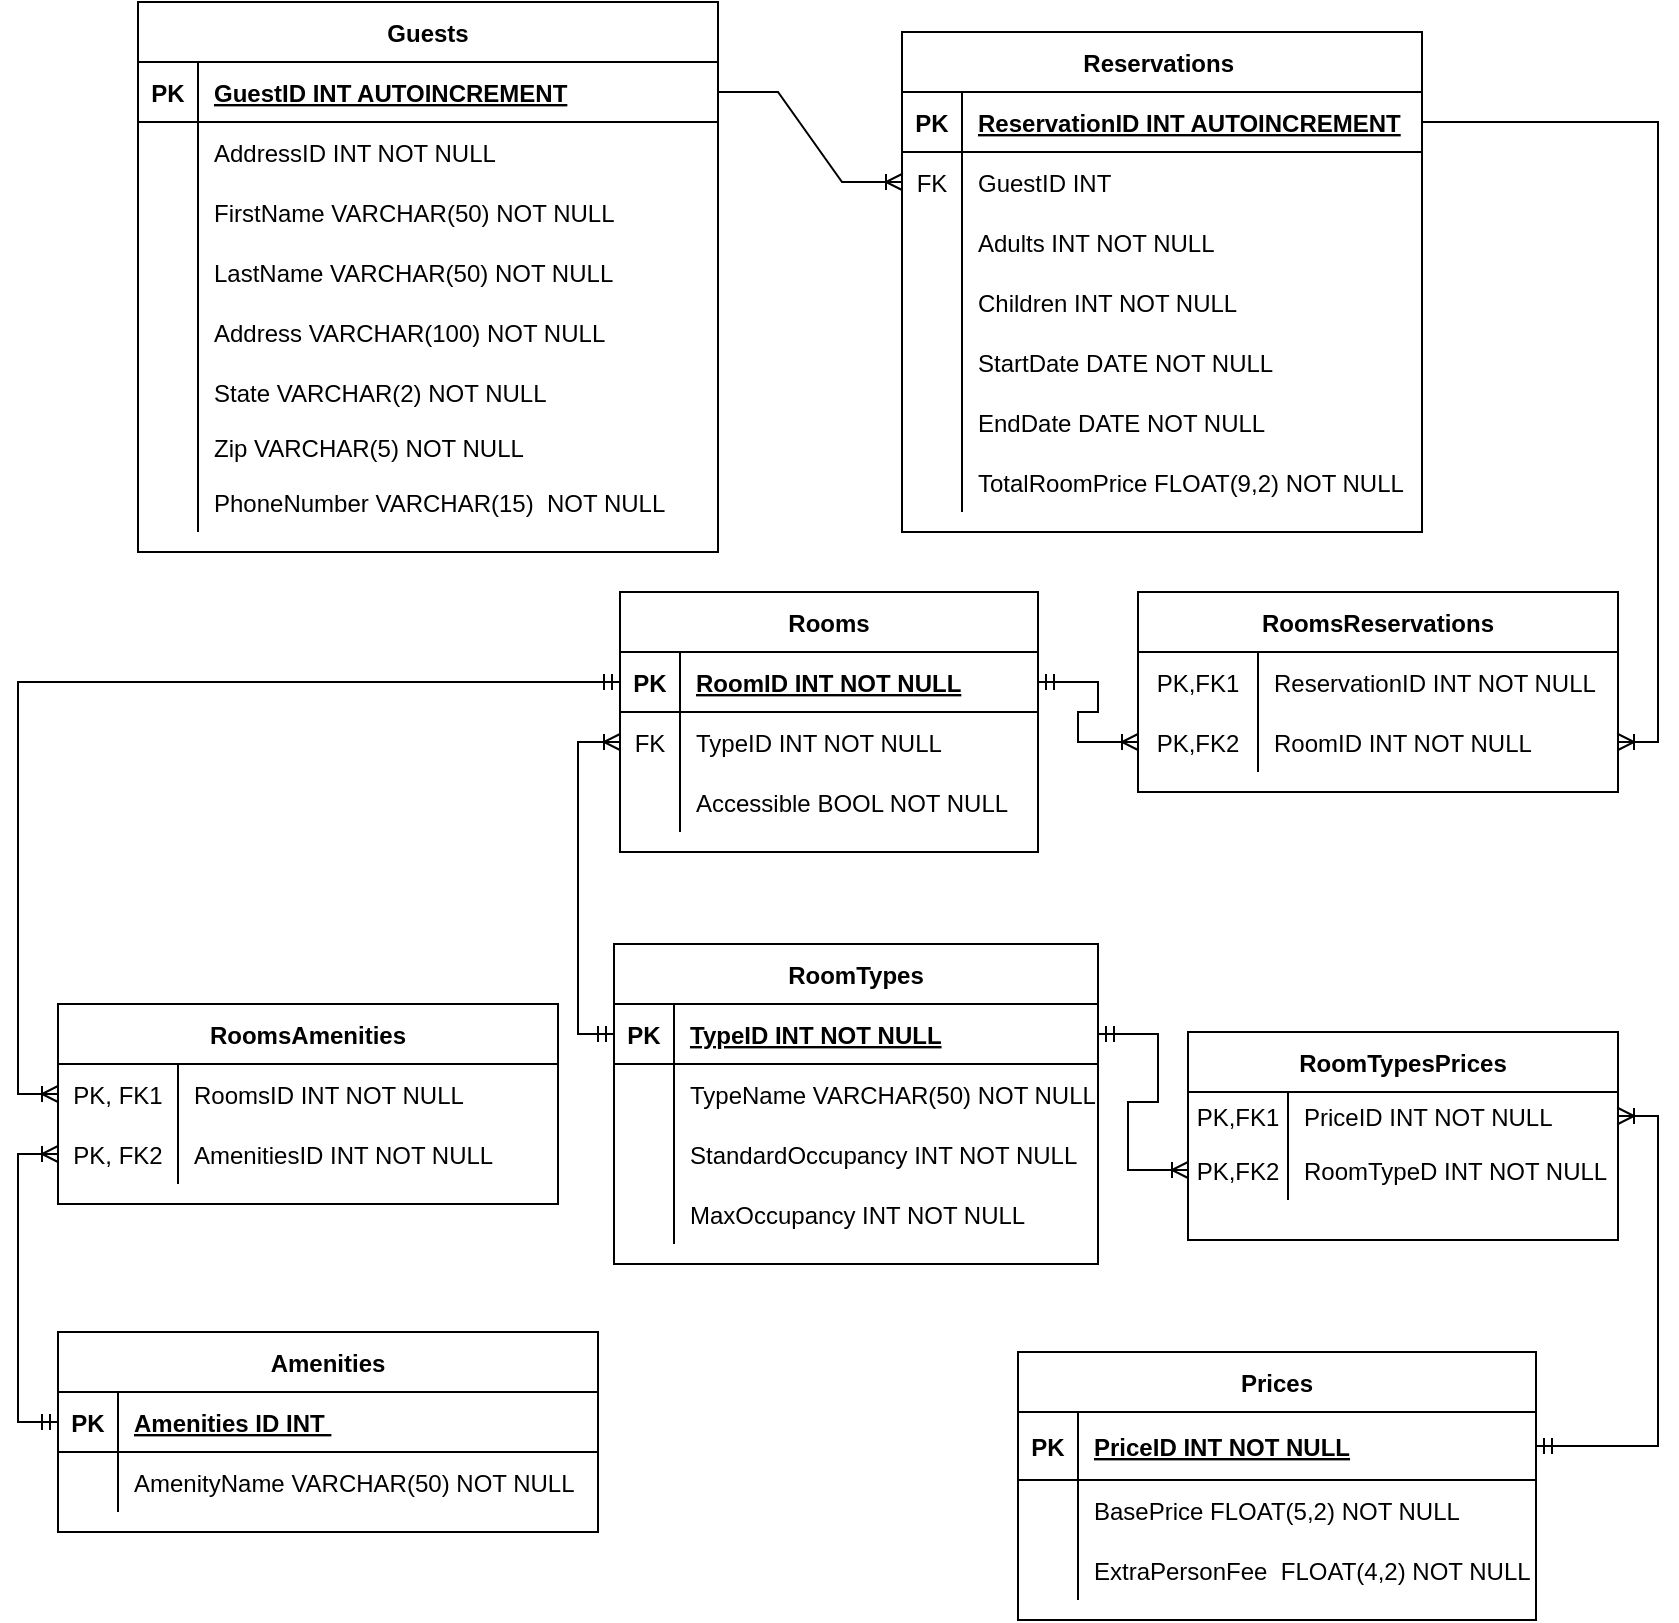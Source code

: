 <mxfile version="20.4.0" type="github">
  <diagram id="ZT-JenQ6WWcd78gnaevU" name="Page-1">
    <mxGraphModel dx="823" dy="534" grid="1" gridSize="10" guides="1" tooltips="1" connect="1" arrows="1" fold="1" page="1" pageScale="1" pageWidth="850" pageHeight="1100" math="0" shadow="0">
      <root>
        <mxCell id="0" />
        <mxCell id="1" parent="0" />
        <mxCell id="3OvZl7qTBsmn6aNfm2eg-8" value="Guests" style="shape=table;startSize=30;container=1;collapsible=1;childLayout=tableLayout;fixedRows=1;rowLines=0;fontStyle=1;align=center;resizeLast=1;" parent="1" vertex="1">
          <mxGeometry x="70" y="25" width="290" height="275" as="geometry" />
        </mxCell>
        <mxCell id="3OvZl7qTBsmn6aNfm2eg-9" value="" style="shape=tableRow;horizontal=0;startSize=0;swimlaneHead=0;swimlaneBody=0;fillColor=none;collapsible=0;dropTarget=0;points=[[0,0.5],[1,0.5]];portConstraint=eastwest;top=0;left=0;right=0;bottom=1;" parent="3OvZl7qTBsmn6aNfm2eg-8" vertex="1">
          <mxGeometry y="30" width="290" height="30" as="geometry" />
        </mxCell>
        <mxCell id="3OvZl7qTBsmn6aNfm2eg-10" value="PK" style="shape=partialRectangle;connectable=0;fillColor=none;top=0;left=0;bottom=0;right=0;fontStyle=1;overflow=hidden;" parent="3OvZl7qTBsmn6aNfm2eg-9" vertex="1">
          <mxGeometry width="30" height="30" as="geometry">
            <mxRectangle width="30" height="30" as="alternateBounds" />
          </mxGeometry>
        </mxCell>
        <mxCell id="3OvZl7qTBsmn6aNfm2eg-11" value="GuestID INT AUTOINCREMENT" style="shape=partialRectangle;connectable=0;fillColor=none;top=0;left=0;bottom=0;right=0;align=left;spacingLeft=6;fontStyle=5;overflow=hidden;" parent="3OvZl7qTBsmn6aNfm2eg-9" vertex="1">
          <mxGeometry x="30" width="260" height="30" as="geometry">
            <mxRectangle width="260" height="30" as="alternateBounds" />
          </mxGeometry>
        </mxCell>
        <mxCell id="3OvZl7qTBsmn6aNfm2eg-188" style="shape=tableRow;horizontal=0;startSize=0;swimlaneHead=0;swimlaneBody=0;fillColor=none;collapsible=0;dropTarget=0;points=[[0,0.5],[1,0.5]];portConstraint=eastwest;top=0;left=0;right=0;bottom=0;" parent="3OvZl7qTBsmn6aNfm2eg-8" vertex="1">
          <mxGeometry y="60" width="290" height="30" as="geometry" />
        </mxCell>
        <mxCell id="3OvZl7qTBsmn6aNfm2eg-189" style="shape=partialRectangle;connectable=0;fillColor=none;top=0;left=0;bottom=0;right=0;editable=1;overflow=hidden;" parent="3OvZl7qTBsmn6aNfm2eg-188" vertex="1">
          <mxGeometry width="30" height="30" as="geometry">
            <mxRectangle width="30" height="30" as="alternateBounds" />
          </mxGeometry>
        </mxCell>
        <mxCell id="3OvZl7qTBsmn6aNfm2eg-190" value="AddressID INT NOT NULL" style="shape=partialRectangle;connectable=0;fillColor=none;top=0;left=0;bottom=0;right=0;align=left;spacingLeft=6;overflow=hidden;" parent="3OvZl7qTBsmn6aNfm2eg-188" vertex="1">
          <mxGeometry x="30" width="260" height="30" as="geometry">
            <mxRectangle width="260" height="30" as="alternateBounds" />
          </mxGeometry>
        </mxCell>
        <mxCell id="3OvZl7qTBsmn6aNfm2eg-12" value="" style="shape=tableRow;horizontal=0;startSize=0;swimlaneHead=0;swimlaneBody=0;fillColor=none;collapsible=0;dropTarget=0;points=[[0,0.5],[1,0.5]];portConstraint=eastwest;top=0;left=0;right=0;bottom=0;" parent="3OvZl7qTBsmn6aNfm2eg-8" vertex="1">
          <mxGeometry y="90" width="290" height="30" as="geometry" />
        </mxCell>
        <mxCell id="3OvZl7qTBsmn6aNfm2eg-13" value="" style="shape=partialRectangle;connectable=0;fillColor=none;top=0;left=0;bottom=0;right=0;editable=1;overflow=hidden;" parent="3OvZl7qTBsmn6aNfm2eg-12" vertex="1">
          <mxGeometry width="30" height="30" as="geometry">
            <mxRectangle width="30" height="30" as="alternateBounds" />
          </mxGeometry>
        </mxCell>
        <mxCell id="3OvZl7qTBsmn6aNfm2eg-14" value="FirstName VARCHAR(50) NOT NULL " style="shape=partialRectangle;connectable=0;fillColor=none;top=0;left=0;bottom=0;right=0;align=left;spacingLeft=6;overflow=hidden;" parent="3OvZl7qTBsmn6aNfm2eg-12" vertex="1">
          <mxGeometry x="30" width="260" height="30" as="geometry">
            <mxRectangle width="260" height="30" as="alternateBounds" />
          </mxGeometry>
        </mxCell>
        <mxCell id="3OvZl7qTBsmn6aNfm2eg-15" value="" style="shape=tableRow;horizontal=0;startSize=0;swimlaneHead=0;swimlaneBody=0;fillColor=none;collapsible=0;dropTarget=0;points=[[0,0.5],[1,0.5]];portConstraint=eastwest;top=0;left=0;right=0;bottom=0;" parent="3OvZl7qTBsmn6aNfm2eg-8" vertex="1">
          <mxGeometry y="120" width="290" height="30" as="geometry" />
        </mxCell>
        <mxCell id="3OvZl7qTBsmn6aNfm2eg-16" value="" style="shape=partialRectangle;connectable=0;fillColor=none;top=0;left=0;bottom=0;right=0;editable=1;overflow=hidden;" parent="3OvZl7qTBsmn6aNfm2eg-15" vertex="1">
          <mxGeometry width="30" height="30" as="geometry">
            <mxRectangle width="30" height="30" as="alternateBounds" />
          </mxGeometry>
        </mxCell>
        <mxCell id="3OvZl7qTBsmn6aNfm2eg-17" value="LastName VARCHAR(50) NOT NULL" style="shape=partialRectangle;connectable=0;fillColor=none;top=0;left=0;bottom=0;right=0;align=left;spacingLeft=6;overflow=hidden;" parent="3OvZl7qTBsmn6aNfm2eg-15" vertex="1">
          <mxGeometry x="30" width="260" height="30" as="geometry">
            <mxRectangle width="260" height="30" as="alternateBounds" />
          </mxGeometry>
        </mxCell>
        <mxCell id="r-uwivStK48X_2Jca5Dh-27" style="shape=tableRow;horizontal=0;startSize=0;swimlaneHead=0;swimlaneBody=0;fillColor=none;collapsible=0;dropTarget=0;points=[[0,0.5],[1,0.5]];portConstraint=eastwest;top=0;left=0;right=0;bottom=0;" vertex="1" parent="3OvZl7qTBsmn6aNfm2eg-8">
          <mxGeometry y="150" width="290" height="30" as="geometry" />
        </mxCell>
        <mxCell id="r-uwivStK48X_2Jca5Dh-28" style="shape=partialRectangle;connectable=0;fillColor=none;top=0;left=0;bottom=0;right=0;editable=1;overflow=hidden;" vertex="1" parent="r-uwivStK48X_2Jca5Dh-27">
          <mxGeometry width="30" height="30" as="geometry">
            <mxRectangle width="30" height="30" as="alternateBounds" />
          </mxGeometry>
        </mxCell>
        <mxCell id="r-uwivStK48X_2Jca5Dh-29" value="Address VARCHAR(100) NOT NULL " style="shape=partialRectangle;connectable=0;fillColor=none;top=0;left=0;bottom=0;right=0;align=left;spacingLeft=6;overflow=hidden;" vertex="1" parent="r-uwivStK48X_2Jca5Dh-27">
          <mxGeometry x="30" width="260" height="30" as="geometry">
            <mxRectangle width="260" height="30" as="alternateBounds" />
          </mxGeometry>
        </mxCell>
        <mxCell id="r-uwivStK48X_2Jca5Dh-24" style="shape=tableRow;horizontal=0;startSize=0;swimlaneHead=0;swimlaneBody=0;fillColor=none;collapsible=0;dropTarget=0;points=[[0,0.5],[1,0.5]];portConstraint=eastwest;top=0;left=0;right=0;bottom=0;" vertex="1" parent="3OvZl7qTBsmn6aNfm2eg-8">
          <mxGeometry y="180" width="290" height="30" as="geometry" />
        </mxCell>
        <mxCell id="r-uwivStK48X_2Jca5Dh-25" style="shape=partialRectangle;connectable=0;fillColor=none;top=0;left=0;bottom=0;right=0;editable=1;overflow=hidden;" vertex="1" parent="r-uwivStK48X_2Jca5Dh-24">
          <mxGeometry width="30" height="30" as="geometry">
            <mxRectangle width="30" height="30" as="alternateBounds" />
          </mxGeometry>
        </mxCell>
        <mxCell id="r-uwivStK48X_2Jca5Dh-26" value="State VARCHAR(2) NOT NULL" style="shape=partialRectangle;connectable=0;fillColor=none;top=0;left=0;bottom=0;right=0;align=left;spacingLeft=6;overflow=hidden;" vertex="1" parent="r-uwivStK48X_2Jca5Dh-24">
          <mxGeometry x="30" width="260" height="30" as="geometry">
            <mxRectangle width="260" height="30" as="alternateBounds" />
          </mxGeometry>
        </mxCell>
        <mxCell id="r-uwivStK48X_2Jca5Dh-21" style="shape=tableRow;horizontal=0;startSize=0;swimlaneHead=0;swimlaneBody=0;fillColor=none;collapsible=0;dropTarget=0;points=[[0,0.5],[1,0.5]];portConstraint=eastwest;top=0;left=0;right=0;bottom=0;" vertex="1" parent="3OvZl7qTBsmn6aNfm2eg-8">
          <mxGeometry y="210" width="290" height="25" as="geometry" />
        </mxCell>
        <mxCell id="r-uwivStK48X_2Jca5Dh-22" style="shape=partialRectangle;connectable=0;fillColor=none;top=0;left=0;bottom=0;right=0;editable=1;overflow=hidden;" vertex="1" parent="r-uwivStK48X_2Jca5Dh-21">
          <mxGeometry width="30" height="25" as="geometry">
            <mxRectangle width="30" height="25" as="alternateBounds" />
          </mxGeometry>
        </mxCell>
        <mxCell id="r-uwivStK48X_2Jca5Dh-23" value="Zip VARCHAR(5) NOT NULL" style="shape=partialRectangle;connectable=0;fillColor=none;top=0;left=0;bottom=0;right=0;align=left;spacingLeft=6;overflow=hidden;" vertex="1" parent="r-uwivStK48X_2Jca5Dh-21">
          <mxGeometry x="30" width="260" height="25" as="geometry">
            <mxRectangle width="260" height="25" as="alternateBounds" />
          </mxGeometry>
        </mxCell>
        <mxCell id="3OvZl7qTBsmn6aNfm2eg-18" value="" style="shape=tableRow;horizontal=0;startSize=0;swimlaneHead=0;swimlaneBody=0;fillColor=none;collapsible=0;dropTarget=0;points=[[0,0.5],[1,0.5]];portConstraint=eastwest;top=0;left=0;right=0;bottom=0;" parent="3OvZl7qTBsmn6aNfm2eg-8" vertex="1">
          <mxGeometry y="235" width="290" height="30" as="geometry" />
        </mxCell>
        <mxCell id="3OvZl7qTBsmn6aNfm2eg-19" value="" style="shape=partialRectangle;connectable=0;fillColor=none;top=0;left=0;bottom=0;right=0;editable=1;overflow=hidden;" parent="3OvZl7qTBsmn6aNfm2eg-18" vertex="1">
          <mxGeometry width="30" height="30" as="geometry">
            <mxRectangle width="30" height="30" as="alternateBounds" />
          </mxGeometry>
        </mxCell>
        <mxCell id="3OvZl7qTBsmn6aNfm2eg-20" value="PhoneNumber VARCHAR(15)  NOT NULL" style="shape=partialRectangle;connectable=0;fillColor=none;top=0;left=0;bottom=0;right=0;align=left;spacingLeft=6;overflow=hidden;" parent="3OvZl7qTBsmn6aNfm2eg-18" vertex="1">
          <mxGeometry x="30" width="260" height="30" as="geometry">
            <mxRectangle width="260" height="30" as="alternateBounds" />
          </mxGeometry>
        </mxCell>
        <mxCell id="3OvZl7qTBsmn6aNfm2eg-43" value="Reservations " style="shape=table;startSize=30;container=1;collapsible=1;childLayout=tableLayout;fixedRows=1;rowLines=0;fontStyle=1;align=center;resizeLast=1;" parent="1" vertex="1">
          <mxGeometry x="452" y="40" width="260" height="250" as="geometry" />
        </mxCell>
        <mxCell id="3OvZl7qTBsmn6aNfm2eg-44" value="" style="shape=tableRow;horizontal=0;startSize=0;swimlaneHead=0;swimlaneBody=0;fillColor=none;collapsible=0;dropTarget=0;points=[[0,0.5],[1,0.5]];portConstraint=eastwest;top=0;left=0;right=0;bottom=1;" parent="3OvZl7qTBsmn6aNfm2eg-43" vertex="1">
          <mxGeometry y="30" width="260" height="30" as="geometry" />
        </mxCell>
        <mxCell id="3OvZl7qTBsmn6aNfm2eg-45" value="PK" style="shape=partialRectangle;connectable=0;fillColor=none;top=0;left=0;bottom=0;right=0;fontStyle=1;overflow=hidden;" parent="3OvZl7qTBsmn6aNfm2eg-44" vertex="1">
          <mxGeometry width="30" height="30" as="geometry">
            <mxRectangle width="30" height="30" as="alternateBounds" />
          </mxGeometry>
        </mxCell>
        <mxCell id="3OvZl7qTBsmn6aNfm2eg-46" value="ReservationID INT AUTOINCREMENT" style="shape=partialRectangle;connectable=0;fillColor=none;top=0;left=0;bottom=0;right=0;align=left;spacingLeft=6;fontStyle=5;overflow=hidden;" parent="3OvZl7qTBsmn6aNfm2eg-44" vertex="1">
          <mxGeometry x="30" width="230" height="30" as="geometry">
            <mxRectangle width="230" height="30" as="alternateBounds" />
          </mxGeometry>
        </mxCell>
        <mxCell id="3OvZl7qTBsmn6aNfm2eg-47" value="" style="shape=tableRow;horizontal=0;startSize=0;swimlaneHead=0;swimlaneBody=0;fillColor=none;collapsible=0;dropTarget=0;points=[[0,0.5],[1,0.5]];portConstraint=eastwest;top=0;left=0;right=0;bottom=0;" parent="3OvZl7qTBsmn6aNfm2eg-43" vertex="1">
          <mxGeometry y="60" width="260" height="30" as="geometry" />
        </mxCell>
        <mxCell id="3OvZl7qTBsmn6aNfm2eg-48" value="FK" style="shape=partialRectangle;connectable=0;fillColor=none;top=0;left=0;bottom=0;right=0;editable=1;overflow=hidden;" parent="3OvZl7qTBsmn6aNfm2eg-47" vertex="1">
          <mxGeometry width="30" height="30" as="geometry">
            <mxRectangle width="30" height="30" as="alternateBounds" />
          </mxGeometry>
        </mxCell>
        <mxCell id="3OvZl7qTBsmn6aNfm2eg-49" value="GuestID INT" style="shape=partialRectangle;connectable=0;fillColor=none;top=0;left=0;bottom=0;right=0;align=left;spacingLeft=6;overflow=hidden;" parent="3OvZl7qTBsmn6aNfm2eg-47" vertex="1">
          <mxGeometry x="30" width="230" height="30" as="geometry">
            <mxRectangle width="230" height="30" as="alternateBounds" />
          </mxGeometry>
        </mxCell>
        <mxCell id="3OvZl7qTBsmn6aNfm2eg-50" value="" style="shape=tableRow;horizontal=0;startSize=0;swimlaneHead=0;swimlaneBody=0;fillColor=none;collapsible=0;dropTarget=0;points=[[0,0.5],[1,0.5]];portConstraint=eastwest;top=0;left=0;right=0;bottom=0;" parent="3OvZl7qTBsmn6aNfm2eg-43" vertex="1">
          <mxGeometry y="90" width="260" height="30" as="geometry" />
        </mxCell>
        <mxCell id="3OvZl7qTBsmn6aNfm2eg-51" value="" style="shape=partialRectangle;connectable=0;fillColor=none;top=0;left=0;bottom=0;right=0;editable=1;overflow=hidden;" parent="3OvZl7qTBsmn6aNfm2eg-50" vertex="1">
          <mxGeometry width="30" height="30" as="geometry">
            <mxRectangle width="30" height="30" as="alternateBounds" />
          </mxGeometry>
        </mxCell>
        <mxCell id="3OvZl7qTBsmn6aNfm2eg-52" value="Adults INT NOT NULL" style="shape=partialRectangle;connectable=0;fillColor=none;top=0;left=0;bottom=0;right=0;align=left;spacingLeft=6;overflow=hidden;" parent="3OvZl7qTBsmn6aNfm2eg-50" vertex="1">
          <mxGeometry x="30" width="230" height="30" as="geometry">
            <mxRectangle width="230" height="30" as="alternateBounds" />
          </mxGeometry>
        </mxCell>
        <mxCell id="3OvZl7qTBsmn6aNfm2eg-53" value="" style="shape=tableRow;horizontal=0;startSize=0;swimlaneHead=0;swimlaneBody=0;fillColor=none;collapsible=0;dropTarget=0;points=[[0,0.5],[1,0.5]];portConstraint=eastwest;top=0;left=0;right=0;bottom=0;" parent="3OvZl7qTBsmn6aNfm2eg-43" vertex="1">
          <mxGeometry y="120" width="260" height="30" as="geometry" />
        </mxCell>
        <mxCell id="3OvZl7qTBsmn6aNfm2eg-54" value="" style="shape=partialRectangle;connectable=0;fillColor=none;top=0;left=0;bottom=0;right=0;editable=1;overflow=hidden;" parent="3OvZl7qTBsmn6aNfm2eg-53" vertex="1">
          <mxGeometry width="30" height="30" as="geometry">
            <mxRectangle width="30" height="30" as="alternateBounds" />
          </mxGeometry>
        </mxCell>
        <mxCell id="3OvZl7qTBsmn6aNfm2eg-55" value="Children INT NOT NULL" style="shape=partialRectangle;connectable=0;fillColor=none;top=0;left=0;bottom=0;right=0;align=left;spacingLeft=6;overflow=hidden;" parent="3OvZl7qTBsmn6aNfm2eg-53" vertex="1">
          <mxGeometry x="30" width="230" height="30" as="geometry">
            <mxRectangle width="230" height="30" as="alternateBounds" />
          </mxGeometry>
        </mxCell>
        <mxCell id="3OvZl7qTBsmn6aNfm2eg-56" style="shape=tableRow;horizontal=0;startSize=0;swimlaneHead=0;swimlaneBody=0;fillColor=none;collapsible=0;dropTarget=0;points=[[0,0.5],[1,0.5]];portConstraint=eastwest;top=0;left=0;right=0;bottom=0;" parent="3OvZl7qTBsmn6aNfm2eg-43" vertex="1">
          <mxGeometry y="150" width="260" height="30" as="geometry" />
        </mxCell>
        <mxCell id="3OvZl7qTBsmn6aNfm2eg-57" style="shape=partialRectangle;connectable=0;fillColor=none;top=0;left=0;bottom=0;right=0;editable=1;overflow=hidden;" parent="3OvZl7qTBsmn6aNfm2eg-56" vertex="1">
          <mxGeometry width="30" height="30" as="geometry">
            <mxRectangle width="30" height="30" as="alternateBounds" />
          </mxGeometry>
        </mxCell>
        <mxCell id="3OvZl7qTBsmn6aNfm2eg-58" value="StartDate DATE NOT NULL" style="shape=partialRectangle;connectable=0;fillColor=none;top=0;left=0;bottom=0;right=0;align=left;spacingLeft=6;overflow=hidden;" parent="3OvZl7qTBsmn6aNfm2eg-56" vertex="1">
          <mxGeometry x="30" width="230" height="30" as="geometry">
            <mxRectangle width="230" height="30" as="alternateBounds" />
          </mxGeometry>
        </mxCell>
        <mxCell id="3OvZl7qTBsmn6aNfm2eg-59" style="shape=tableRow;horizontal=0;startSize=0;swimlaneHead=0;swimlaneBody=0;fillColor=none;collapsible=0;dropTarget=0;points=[[0,0.5],[1,0.5]];portConstraint=eastwest;top=0;left=0;right=0;bottom=0;" parent="3OvZl7qTBsmn6aNfm2eg-43" vertex="1">
          <mxGeometry y="180" width="260" height="30" as="geometry" />
        </mxCell>
        <mxCell id="3OvZl7qTBsmn6aNfm2eg-60" style="shape=partialRectangle;connectable=0;fillColor=none;top=0;left=0;bottom=0;right=0;editable=1;overflow=hidden;" parent="3OvZl7qTBsmn6aNfm2eg-59" vertex="1">
          <mxGeometry width="30" height="30" as="geometry">
            <mxRectangle width="30" height="30" as="alternateBounds" />
          </mxGeometry>
        </mxCell>
        <mxCell id="3OvZl7qTBsmn6aNfm2eg-61" value="EndDate DATE NOT NULL " style="shape=partialRectangle;connectable=0;fillColor=none;top=0;left=0;bottom=0;right=0;align=left;spacingLeft=6;overflow=hidden;" parent="3OvZl7qTBsmn6aNfm2eg-59" vertex="1">
          <mxGeometry x="30" width="230" height="30" as="geometry">
            <mxRectangle width="230" height="30" as="alternateBounds" />
          </mxGeometry>
        </mxCell>
        <mxCell id="3OvZl7qTBsmn6aNfm2eg-62" style="shape=tableRow;horizontal=0;startSize=0;swimlaneHead=0;swimlaneBody=0;fillColor=none;collapsible=0;dropTarget=0;points=[[0,0.5],[1,0.5]];portConstraint=eastwest;top=0;left=0;right=0;bottom=0;" parent="3OvZl7qTBsmn6aNfm2eg-43" vertex="1">
          <mxGeometry y="210" width="260" height="30" as="geometry" />
        </mxCell>
        <mxCell id="3OvZl7qTBsmn6aNfm2eg-63" style="shape=partialRectangle;connectable=0;fillColor=none;top=0;left=0;bottom=0;right=0;editable=1;overflow=hidden;" parent="3OvZl7qTBsmn6aNfm2eg-62" vertex="1">
          <mxGeometry width="30" height="30" as="geometry">
            <mxRectangle width="30" height="30" as="alternateBounds" />
          </mxGeometry>
        </mxCell>
        <mxCell id="3OvZl7qTBsmn6aNfm2eg-64" value="TotalRoomPrice FLOAT(9,2) NOT NULL " style="shape=partialRectangle;connectable=0;fillColor=none;top=0;left=0;bottom=0;right=0;align=left;spacingLeft=6;overflow=hidden;" parent="3OvZl7qTBsmn6aNfm2eg-62" vertex="1">
          <mxGeometry x="30" width="230" height="30" as="geometry">
            <mxRectangle width="230" height="30" as="alternateBounds" />
          </mxGeometry>
        </mxCell>
        <mxCell id="3OvZl7qTBsmn6aNfm2eg-65" value="" style="edgeStyle=entityRelationEdgeStyle;fontSize=12;html=1;endArrow=ERoneToMany;rounded=0;elbow=vertical;exitX=1;exitY=0.5;exitDx=0;exitDy=0;entryX=0;entryY=0.5;entryDx=0;entryDy=0;" parent="1" source="3OvZl7qTBsmn6aNfm2eg-9" target="3OvZl7qTBsmn6aNfm2eg-47" edge="1">
          <mxGeometry width="100" height="100" relative="1" as="geometry">
            <mxPoint x="360" y="340" as="sourcePoint" />
            <mxPoint x="460" y="240" as="targetPoint" />
          </mxGeometry>
        </mxCell>
        <mxCell id="3OvZl7qTBsmn6aNfm2eg-82" value="" style="edgeStyle=elbowEdgeStyle;fontSize=12;html=1;endArrow=ERoneToMany;rounded=0;exitX=1;exitY=0.5;exitDx=0;exitDy=0;entryX=1;entryY=0.5;entryDx=0;entryDy=0;" parent="1" source="3OvZl7qTBsmn6aNfm2eg-44" target="3OvZl7qTBsmn6aNfm2eg-119" edge="1">
          <mxGeometry width="100" height="100" relative="1" as="geometry">
            <mxPoint x="770" y="110" as="sourcePoint" />
            <mxPoint x="750" y="395" as="targetPoint" />
            <Array as="points">
              <mxPoint x="830" y="240" />
              <mxPoint x="840" y="190" />
              <mxPoint x="820" y="250" />
            </Array>
          </mxGeometry>
        </mxCell>
        <mxCell id="3OvZl7qTBsmn6aNfm2eg-83" value="Rooms" style="shape=table;startSize=30;container=1;collapsible=1;childLayout=tableLayout;fixedRows=1;rowLines=0;fontStyle=1;align=center;resizeLast=1;" parent="1" vertex="1">
          <mxGeometry x="311" y="320" width="209" height="130" as="geometry" />
        </mxCell>
        <mxCell id="3OvZl7qTBsmn6aNfm2eg-84" value="" style="shape=tableRow;horizontal=0;startSize=0;swimlaneHead=0;swimlaneBody=0;fillColor=none;collapsible=0;dropTarget=0;points=[[0,0.5],[1,0.5]];portConstraint=eastwest;top=0;left=0;right=0;bottom=1;" parent="3OvZl7qTBsmn6aNfm2eg-83" vertex="1">
          <mxGeometry y="30" width="209" height="30" as="geometry" />
        </mxCell>
        <mxCell id="3OvZl7qTBsmn6aNfm2eg-85" value="PK" style="shape=partialRectangle;connectable=0;fillColor=none;top=0;left=0;bottom=0;right=0;fontStyle=1;overflow=hidden;" parent="3OvZl7qTBsmn6aNfm2eg-84" vertex="1">
          <mxGeometry width="30" height="30" as="geometry">
            <mxRectangle width="30" height="30" as="alternateBounds" />
          </mxGeometry>
        </mxCell>
        <mxCell id="3OvZl7qTBsmn6aNfm2eg-86" value="RoomID INT NOT NULL" style="shape=partialRectangle;connectable=0;fillColor=none;top=0;left=0;bottom=0;right=0;align=left;spacingLeft=6;fontStyle=5;overflow=hidden;" parent="3OvZl7qTBsmn6aNfm2eg-84" vertex="1">
          <mxGeometry x="30" width="179" height="30" as="geometry">
            <mxRectangle width="179" height="30" as="alternateBounds" />
          </mxGeometry>
        </mxCell>
        <mxCell id="3OvZl7qTBsmn6aNfm2eg-87" value="" style="shape=tableRow;horizontal=0;startSize=0;swimlaneHead=0;swimlaneBody=0;fillColor=none;collapsible=0;dropTarget=0;points=[[0,0.5],[1,0.5]];portConstraint=eastwest;top=0;left=0;right=0;bottom=0;" parent="3OvZl7qTBsmn6aNfm2eg-83" vertex="1">
          <mxGeometry y="60" width="209" height="30" as="geometry" />
        </mxCell>
        <mxCell id="3OvZl7qTBsmn6aNfm2eg-88" value="FK" style="shape=partialRectangle;connectable=0;fillColor=none;top=0;left=0;bottom=0;right=0;editable=1;overflow=hidden;" parent="3OvZl7qTBsmn6aNfm2eg-87" vertex="1">
          <mxGeometry width="30" height="30" as="geometry">
            <mxRectangle width="30" height="30" as="alternateBounds" />
          </mxGeometry>
        </mxCell>
        <mxCell id="3OvZl7qTBsmn6aNfm2eg-89" value="TypeID INT NOT NULL" style="shape=partialRectangle;connectable=0;fillColor=none;top=0;left=0;bottom=0;right=0;align=left;spacingLeft=6;overflow=hidden;" parent="3OvZl7qTBsmn6aNfm2eg-87" vertex="1">
          <mxGeometry x="30" width="179" height="30" as="geometry">
            <mxRectangle width="179" height="30" as="alternateBounds" />
          </mxGeometry>
        </mxCell>
        <mxCell id="3OvZl7qTBsmn6aNfm2eg-93" value="" style="shape=tableRow;horizontal=0;startSize=0;swimlaneHead=0;swimlaneBody=0;fillColor=none;collapsible=0;dropTarget=0;points=[[0,0.5],[1,0.5]];portConstraint=eastwest;top=0;left=0;right=0;bottom=0;" parent="3OvZl7qTBsmn6aNfm2eg-83" vertex="1">
          <mxGeometry y="90" width="209" height="30" as="geometry" />
        </mxCell>
        <mxCell id="3OvZl7qTBsmn6aNfm2eg-94" value="" style="shape=partialRectangle;connectable=0;fillColor=none;top=0;left=0;bottom=0;right=0;editable=1;overflow=hidden;" parent="3OvZl7qTBsmn6aNfm2eg-93" vertex="1">
          <mxGeometry width="30" height="30" as="geometry">
            <mxRectangle width="30" height="30" as="alternateBounds" />
          </mxGeometry>
        </mxCell>
        <mxCell id="3OvZl7qTBsmn6aNfm2eg-95" value="Accessible BOOL NOT NULL" style="shape=partialRectangle;connectable=0;fillColor=none;top=0;left=0;bottom=0;right=0;align=left;spacingLeft=6;overflow=hidden;" parent="3OvZl7qTBsmn6aNfm2eg-93" vertex="1">
          <mxGeometry x="30" width="179" height="30" as="geometry">
            <mxRectangle width="179" height="30" as="alternateBounds" />
          </mxGeometry>
        </mxCell>
        <mxCell id="3OvZl7qTBsmn6aNfm2eg-97" value="RoomTypes" style="shape=table;startSize=30;container=1;collapsible=1;childLayout=tableLayout;fixedRows=1;rowLines=0;fontStyle=1;align=center;resizeLast=1;" parent="1" vertex="1">
          <mxGeometry x="308" y="496" width="242" height="160" as="geometry" />
        </mxCell>
        <mxCell id="3OvZl7qTBsmn6aNfm2eg-98" value="" style="shape=tableRow;horizontal=0;startSize=0;swimlaneHead=0;swimlaneBody=0;fillColor=none;collapsible=0;dropTarget=0;points=[[0,0.5],[1,0.5]];portConstraint=eastwest;top=0;left=0;right=0;bottom=1;" parent="3OvZl7qTBsmn6aNfm2eg-97" vertex="1">
          <mxGeometry y="30" width="242" height="30" as="geometry" />
        </mxCell>
        <mxCell id="3OvZl7qTBsmn6aNfm2eg-99" value="PK" style="shape=partialRectangle;connectable=0;fillColor=none;top=0;left=0;bottom=0;right=0;fontStyle=1;overflow=hidden;" parent="3OvZl7qTBsmn6aNfm2eg-98" vertex="1">
          <mxGeometry width="30" height="30" as="geometry">
            <mxRectangle width="30" height="30" as="alternateBounds" />
          </mxGeometry>
        </mxCell>
        <mxCell id="3OvZl7qTBsmn6aNfm2eg-100" value="TypeID INT NOT NULL" style="shape=partialRectangle;connectable=0;fillColor=none;top=0;left=0;bottom=0;right=0;align=left;spacingLeft=6;fontStyle=5;overflow=hidden;" parent="3OvZl7qTBsmn6aNfm2eg-98" vertex="1">
          <mxGeometry x="30" width="212" height="30" as="geometry">
            <mxRectangle width="212" height="30" as="alternateBounds" />
          </mxGeometry>
        </mxCell>
        <mxCell id="3OvZl7qTBsmn6aNfm2eg-101" value="" style="shape=tableRow;horizontal=0;startSize=0;swimlaneHead=0;swimlaneBody=0;fillColor=none;collapsible=0;dropTarget=0;points=[[0,0.5],[1,0.5]];portConstraint=eastwest;top=0;left=0;right=0;bottom=0;" parent="3OvZl7qTBsmn6aNfm2eg-97" vertex="1">
          <mxGeometry y="60" width="242" height="30" as="geometry" />
        </mxCell>
        <mxCell id="3OvZl7qTBsmn6aNfm2eg-102" value="" style="shape=partialRectangle;connectable=0;fillColor=none;top=0;left=0;bottom=0;right=0;editable=1;overflow=hidden;" parent="3OvZl7qTBsmn6aNfm2eg-101" vertex="1">
          <mxGeometry width="30" height="30" as="geometry">
            <mxRectangle width="30" height="30" as="alternateBounds" />
          </mxGeometry>
        </mxCell>
        <mxCell id="3OvZl7qTBsmn6aNfm2eg-103" value="TypeName VARCHAR(50) NOT NULL" style="shape=partialRectangle;connectable=0;fillColor=none;top=0;left=0;bottom=0;right=0;align=left;spacingLeft=6;overflow=hidden;" parent="3OvZl7qTBsmn6aNfm2eg-101" vertex="1">
          <mxGeometry x="30" width="212" height="30" as="geometry">
            <mxRectangle width="212" height="30" as="alternateBounds" />
          </mxGeometry>
        </mxCell>
        <mxCell id="3OvZl7qTBsmn6aNfm2eg-104" value="" style="shape=tableRow;horizontal=0;startSize=0;swimlaneHead=0;swimlaneBody=0;fillColor=none;collapsible=0;dropTarget=0;points=[[0,0.5],[1,0.5]];portConstraint=eastwest;top=0;left=0;right=0;bottom=0;" parent="3OvZl7qTBsmn6aNfm2eg-97" vertex="1">
          <mxGeometry y="90" width="242" height="30" as="geometry" />
        </mxCell>
        <mxCell id="3OvZl7qTBsmn6aNfm2eg-105" value="" style="shape=partialRectangle;connectable=0;fillColor=none;top=0;left=0;bottom=0;right=0;editable=1;overflow=hidden;" parent="3OvZl7qTBsmn6aNfm2eg-104" vertex="1">
          <mxGeometry width="30" height="30" as="geometry">
            <mxRectangle width="30" height="30" as="alternateBounds" />
          </mxGeometry>
        </mxCell>
        <mxCell id="3OvZl7qTBsmn6aNfm2eg-106" value="StandardOccupancy INT NOT NULL" style="shape=partialRectangle;connectable=0;fillColor=none;top=0;left=0;bottom=0;right=0;align=left;spacingLeft=6;overflow=hidden;" parent="3OvZl7qTBsmn6aNfm2eg-104" vertex="1">
          <mxGeometry x="30" width="212" height="30" as="geometry">
            <mxRectangle width="212" height="30" as="alternateBounds" />
          </mxGeometry>
        </mxCell>
        <mxCell id="3OvZl7qTBsmn6aNfm2eg-107" value="" style="shape=tableRow;horizontal=0;startSize=0;swimlaneHead=0;swimlaneBody=0;fillColor=none;collapsible=0;dropTarget=0;points=[[0,0.5],[1,0.5]];portConstraint=eastwest;top=0;left=0;right=0;bottom=0;" parent="3OvZl7qTBsmn6aNfm2eg-97" vertex="1">
          <mxGeometry y="120" width="242" height="30" as="geometry" />
        </mxCell>
        <mxCell id="3OvZl7qTBsmn6aNfm2eg-108" value="" style="shape=partialRectangle;connectable=0;fillColor=none;top=0;left=0;bottom=0;right=0;editable=1;overflow=hidden;" parent="3OvZl7qTBsmn6aNfm2eg-107" vertex="1">
          <mxGeometry width="30" height="30" as="geometry">
            <mxRectangle width="30" height="30" as="alternateBounds" />
          </mxGeometry>
        </mxCell>
        <mxCell id="3OvZl7qTBsmn6aNfm2eg-109" value="MaxOccupancy INT NOT NULL" style="shape=partialRectangle;connectable=0;fillColor=none;top=0;left=0;bottom=0;right=0;align=left;spacingLeft=6;overflow=hidden;" parent="3OvZl7qTBsmn6aNfm2eg-107" vertex="1">
          <mxGeometry x="30" width="212" height="30" as="geometry">
            <mxRectangle width="212" height="30" as="alternateBounds" />
          </mxGeometry>
        </mxCell>
        <mxCell id="3OvZl7qTBsmn6aNfm2eg-111" value="" style="edgeStyle=elbowEdgeStyle;fontSize=12;html=1;endArrow=ERoneToMany;startArrow=ERmandOne;rounded=0;exitX=0;exitY=0.5;exitDx=0;exitDy=0;entryX=0;entryY=0.5;entryDx=0;entryDy=0;" parent="1" source="3OvZl7qTBsmn6aNfm2eg-98" target="3OvZl7qTBsmn6aNfm2eg-87" edge="1">
          <mxGeometry width="100" height="100" relative="1" as="geometry">
            <mxPoint x="290" y="560" as="sourcePoint" />
            <mxPoint x="270" y="400" as="targetPoint" />
            <Array as="points">
              <mxPoint x="290" y="490" />
              <mxPoint x="290" y="480" />
              <mxPoint x="280" y="470" />
            </Array>
          </mxGeometry>
        </mxCell>
        <mxCell id="3OvZl7qTBsmn6aNfm2eg-112" value="RoomsReservations" style="shape=table;startSize=30;container=1;collapsible=1;childLayout=tableLayout;fixedRows=1;rowLines=0;fontStyle=1;align=center;resizeLast=1;" parent="1" vertex="1">
          <mxGeometry x="570" y="320" width="240" height="100" as="geometry" />
        </mxCell>
        <mxCell id="3OvZl7qTBsmn6aNfm2eg-116" value="" style="shape=tableRow;horizontal=0;startSize=0;swimlaneHead=0;swimlaneBody=0;fillColor=none;collapsible=0;dropTarget=0;points=[[0,0.5],[1,0.5]];portConstraint=eastwest;top=0;left=0;right=0;bottom=0;" parent="3OvZl7qTBsmn6aNfm2eg-112" vertex="1">
          <mxGeometry y="30" width="240" height="30" as="geometry" />
        </mxCell>
        <mxCell id="3OvZl7qTBsmn6aNfm2eg-117" value="PK,FK1" style="shape=partialRectangle;connectable=0;fillColor=none;top=0;left=0;bottom=0;right=0;editable=1;overflow=hidden;" parent="3OvZl7qTBsmn6aNfm2eg-116" vertex="1">
          <mxGeometry width="60" height="30" as="geometry">
            <mxRectangle width="60" height="30" as="alternateBounds" />
          </mxGeometry>
        </mxCell>
        <mxCell id="3OvZl7qTBsmn6aNfm2eg-118" value="ReservationID INT NOT NULL" style="shape=partialRectangle;connectable=0;fillColor=none;top=0;left=0;bottom=0;right=0;align=left;spacingLeft=6;overflow=hidden;" parent="3OvZl7qTBsmn6aNfm2eg-116" vertex="1">
          <mxGeometry x="60" width="180" height="30" as="geometry">
            <mxRectangle width="180" height="30" as="alternateBounds" />
          </mxGeometry>
        </mxCell>
        <mxCell id="3OvZl7qTBsmn6aNfm2eg-119" value="" style="shape=tableRow;horizontal=0;startSize=0;swimlaneHead=0;swimlaneBody=0;fillColor=none;collapsible=0;dropTarget=0;points=[[0,0.5],[1,0.5]];portConstraint=eastwest;top=0;left=0;right=0;bottom=0;" parent="3OvZl7qTBsmn6aNfm2eg-112" vertex="1">
          <mxGeometry y="60" width="240" height="30" as="geometry" />
        </mxCell>
        <mxCell id="3OvZl7qTBsmn6aNfm2eg-120" value="PK,FK2" style="shape=partialRectangle;connectable=0;fillColor=none;top=0;left=0;bottom=0;right=0;editable=1;overflow=hidden;" parent="3OvZl7qTBsmn6aNfm2eg-119" vertex="1">
          <mxGeometry width="60" height="30" as="geometry">
            <mxRectangle width="60" height="30" as="alternateBounds" />
          </mxGeometry>
        </mxCell>
        <mxCell id="3OvZl7qTBsmn6aNfm2eg-121" value="RoomID INT NOT NULL" style="shape=partialRectangle;connectable=0;fillColor=none;top=0;left=0;bottom=0;right=0;align=left;spacingLeft=6;overflow=hidden;" parent="3OvZl7qTBsmn6aNfm2eg-119" vertex="1">
          <mxGeometry x="60" width="180" height="30" as="geometry">
            <mxRectangle width="180" height="30" as="alternateBounds" />
          </mxGeometry>
        </mxCell>
        <mxCell id="3OvZl7qTBsmn6aNfm2eg-125" style="edgeStyle=elbowEdgeStyle;rounded=0;orthogonalLoop=1;jettySize=auto;html=1;entryX=0;entryY=0.5;entryDx=0;entryDy=0;" parent="3OvZl7qTBsmn6aNfm2eg-112" source="3OvZl7qTBsmn6aNfm2eg-113" target="3OvZl7qTBsmn6aNfm2eg-113" edge="1">
          <mxGeometry relative="1" as="geometry" />
        </mxCell>
        <mxCell id="r-uwivStK48X_2Jca5Dh-30" style="edgeStyle=elbowEdgeStyle;rounded=0;orthogonalLoop=1;jettySize=auto;html=1;exitX=1;exitY=0.5;exitDx=0;exitDy=0;" edge="1" parent="3OvZl7qTBsmn6aNfm2eg-112" source="3OvZl7qTBsmn6aNfm2eg-116" target="3OvZl7qTBsmn6aNfm2eg-116">
          <mxGeometry relative="1" as="geometry" />
        </mxCell>
        <mxCell id="3OvZl7qTBsmn6aNfm2eg-126" value="Prices" style="shape=table;startSize=30;container=1;collapsible=1;childLayout=tableLayout;fixedRows=1;rowLines=0;fontStyle=1;align=center;resizeLast=1;" parent="1" vertex="1">
          <mxGeometry x="510" y="700" width="259" height="134" as="geometry" />
        </mxCell>
        <mxCell id="3OvZl7qTBsmn6aNfm2eg-127" value="" style="shape=tableRow;horizontal=0;startSize=0;swimlaneHead=0;swimlaneBody=0;fillColor=none;collapsible=0;dropTarget=0;points=[[0,0.5],[1,0.5]];portConstraint=eastwest;top=0;left=0;right=0;bottom=1;" parent="3OvZl7qTBsmn6aNfm2eg-126" vertex="1">
          <mxGeometry y="30" width="259" height="34" as="geometry" />
        </mxCell>
        <mxCell id="3OvZl7qTBsmn6aNfm2eg-128" value="PK" style="shape=partialRectangle;connectable=0;fillColor=none;top=0;left=0;bottom=0;right=0;fontStyle=1;overflow=hidden;" parent="3OvZl7qTBsmn6aNfm2eg-127" vertex="1">
          <mxGeometry width="30" height="34" as="geometry">
            <mxRectangle width="30" height="34" as="alternateBounds" />
          </mxGeometry>
        </mxCell>
        <mxCell id="3OvZl7qTBsmn6aNfm2eg-129" value="PriceID INT NOT NULL" style="shape=partialRectangle;connectable=0;fillColor=none;top=0;left=0;bottom=0;right=0;align=left;spacingLeft=6;fontStyle=5;overflow=hidden;" parent="3OvZl7qTBsmn6aNfm2eg-127" vertex="1">
          <mxGeometry x="30" width="229" height="34" as="geometry">
            <mxRectangle width="229" height="34" as="alternateBounds" />
          </mxGeometry>
        </mxCell>
        <mxCell id="3OvZl7qTBsmn6aNfm2eg-130" value="" style="shape=tableRow;horizontal=0;startSize=0;swimlaneHead=0;swimlaneBody=0;fillColor=none;collapsible=0;dropTarget=0;points=[[0,0.5],[1,0.5]];portConstraint=eastwest;top=0;left=0;right=0;bottom=0;" parent="3OvZl7qTBsmn6aNfm2eg-126" vertex="1">
          <mxGeometry y="64" width="259" height="30" as="geometry" />
        </mxCell>
        <mxCell id="3OvZl7qTBsmn6aNfm2eg-131" value="" style="shape=partialRectangle;connectable=0;fillColor=none;top=0;left=0;bottom=0;right=0;editable=1;overflow=hidden;" parent="3OvZl7qTBsmn6aNfm2eg-130" vertex="1">
          <mxGeometry width="30" height="30" as="geometry">
            <mxRectangle width="30" height="30" as="alternateBounds" />
          </mxGeometry>
        </mxCell>
        <mxCell id="3OvZl7qTBsmn6aNfm2eg-132" value="BasePrice FLOAT(5,2) NOT NULL" style="shape=partialRectangle;connectable=0;fillColor=none;top=0;left=0;bottom=0;right=0;align=left;spacingLeft=6;overflow=hidden;" parent="3OvZl7qTBsmn6aNfm2eg-130" vertex="1">
          <mxGeometry x="30" width="229" height="30" as="geometry">
            <mxRectangle width="229" height="30" as="alternateBounds" />
          </mxGeometry>
        </mxCell>
        <mxCell id="3OvZl7qTBsmn6aNfm2eg-133" value="" style="shape=tableRow;horizontal=0;startSize=0;swimlaneHead=0;swimlaneBody=0;fillColor=none;collapsible=0;dropTarget=0;points=[[0,0.5],[1,0.5]];portConstraint=eastwest;top=0;left=0;right=0;bottom=0;" parent="3OvZl7qTBsmn6aNfm2eg-126" vertex="1">
          <mxGeometry y="94" width="259" height="30" as="geometry" />
        </mxCell>
        <mxCell id="3OvZl7qTBsmn6aNfm2eg-134" value="" style="shape=partialRectangle;connectable=0;fillColor=none;top=0;left=0;bottom=0;right=0;editable=1;overflow=hidden;" parent="3OvZl7qTBsmn6aNfm2eg-133" vertex="1">
          <mxGeometry width="30" height="30" as="geometry">
            <mxRectangle width="30" height="30" as="alternateBounds" />
          </mxGeometry>
        </mxCell>
        <mxCell id="3OvZl7qTBsmn6aNfm2eg-135" value="ExtraPersonFee  FLOAT(4,2) NOT NULL" style="shape=partialRectangle;connectable=0;fillColor=none;top=0;left=0;bottom=0;right=0;align=left;spacingLeft=6;overflow=hidden;" parent="3OvZl7qTBsmn6aNfm2eg-133" vertex="1">
          <mxGeometry x="30" width="229" height="30" as="geometry">
            <mxRectangle width="229" height="30" as="alternateBounds" />
          </mxGeometry>
        </mxCell>
        <mxCell id="3OvZl7qTBsmn6aNfm2eg-139" value="RoomsAmenities" style="shape=table;startSize=30;container=1;collapsible=1;childLayout=tableLayout;fixedRows=1;rowLines=0;fontStyle=1;align=center;resizeLast=1;" parent="1" vertex="1">
          <mxGeometry x="30" y="526" width="250" height="100" as="geometry" />
        </mxCell>
        <mxCell id="3OvZl7qTBsmn6aNfm2eg-143" value="" style="shape=tableRow;horizontal=0;startSize=0;swimlaneHead=0;swimlaneBody=0;fillColor=none;collapsible=0;dropTarget=0;points=[[0,0.5],[1,0.5]];portConstraint=eastwest;top=0;left=0;right=0;bottom=0;" parent="3OvZl7qTBsmn6aNfm2eg-139" vertex="1">
          <mxGeometry y="30" width="250" height="30" as="geometry" />
        </mxCell>
        <mxCell id="3OvZl7qTBsmn6aNfm2eg-144" value="PK, FK1" style="shape=partialRectangle;connectable=0;fillColor=none;top=0;left=0;bottom=0;right=0;editable=1;overflow=hidden;" parent="3OvZl7qTBsmn6aNfm2eg-143" vertex="1">
          <mxGeometry width="60" height="30" as="geometry">
            <mxRectangle width="60" height="30" as="alternateBounds" />
          </mxGeometry>
        </mxCell>
        <mxCell id="3OvZl7qTBsmn6aNfm2eg-145" value="RoomsID INT NOT NULL" style="shape=partialRectangle;connectable=0;fillColor=none;top=0;left=0;bottom=0;right=0;align=left;spacingLeft=6;overflow=hidden;" parent="3OvZl7qTBsmn6aNfm2eg-143" vertex="1">
          <mxGeometry x="60" width="190" height="30" as="geometry">
            <mxRectangle width="190" height="30" as="alternateBounds" />
          </mxGeometry>
        </mxCell>
        <mxCell id="3OvZl7qTBsmn6aNfm2eg-146" value="" style="shape=tableRow;horizontal=0;startSize=0;swimlaneHead=0;swimlaneBody=0;fillColor=none;collapsible=0;dropTarget=0;points=[[0,0.5],[1,0.5]];portConstraint=eastwest;top=0;left=0;right=0;bottom=0;" parent="3OvZl7qTBsmn6aNfm2eg-139" vertex="1">
          <mxGeometry y="60" width="250" height="30" as="geometry" />
        </mxCell>
        <mxCell id="3OvZl7qTBsmn6aNfm2eg-147" value="PK, FK2" style="shape=partialRectangle;connectable=0;fillColor=none;top=0;left=0;bottom=0;right=0;editable=1;overflow=hidden;" parent="3OvZl7qTBsmn6aNfm2eg-146" vertex="1">
          <mxGeometry width="60" height="30" as="geometry">
            <mxRectangle width="60" height="30" as="alternateBounds" />
          </mxGeometry>
        </mxCell>
        <mxCell id="3OvZl7qTBsmn6aNfm2eg-148" value="AmenitiesID INT NOT NULL" style="shape=partialRectangle;connectable=0;fillColor=none;top=0;left=0;bottom=0;right=0;align=left;spacingLeft=6;overflow=hidden;" parent="3OvZl7qTBsmn6aNfm2eg-146" vertex="1">
          <mxGeometry x="60" width="190" height="30" as="geometry">
            <mxRectangle width="190" height="30" as="alternateBounds" />
          </mxGeometry>
        </mxCell>
        <mxCell id="3OvZl7qTBsmn6aNfm2eg-152" value="" style="edgeStyle=elbowEdgeStyle;fontSize=12;html=1;endArrow=ERoneToMany;startArrow=ERmandOne;rounded=0;exitX=0;exitY=0.5;exitDx=0;exitDy=0;entryX=0;entryY=0.5;entryDx=0;entryDy=0;" parent="1" source="3OvZl7qTBsmn6aNfm2eg-84" target="3OvZl7qTBsmn6aNfm2eg-143" edge="1">
          <mxGeometry width="100" height="100" relative="1" as="geometry">
            <mxPoint x="280" y="370" as="sourcePoint" />
            <mxPoint x="30" y="470" as="targetPoint" />
            <Array as="points">
              <mxPoint x="10" y="420" />
              <mxPoint x="270" y="550" />
            </Array>
          </mxGeometry>
        </mxCell>
        <mxCell id="3OvZl7qTBsmn6aNfm2eg-153" value="Amenities" style="shape=table;startSize=30;container=1;collapsible=1;childLayout=tableLayout;fixedRows=1;rowLines=0;fontStyle=1;align=center;resizeLast=1;" parent="1" vertex="1">
          <mxGeometry x="30" y="690" width="270" height="100" as="geometry" />
        </mxCell>
        <mxCell id="3OvZl7qTBsmn6aNfm2eg-154" value="" style="shape=tableRow;horizontal=0;startSize=0;swimlaneHead=0;swimlaneBody=0;fillColor=none;collapsible=0;dropTarget=0;points=[[0,0.5],[1,0.5]];portConstraint=eastwest;top=0;left=0;right=0;bottom=1;" parent="3OvZl7qTBsmn6aNfm2eg-153" vertex="1">
          <mxGeometry y="30" width="270" height="30" as="geometry" />
        </mxCell>
        <mxCell id="3OvZl7qTBsmn6aNfm2eg-155" value="PK" style="shape=partialRectangle;connectable=0;fillColor=none;top=0;left=0;bottom=0;right=0;fontStyle=1;overflow=hidden;" parent="3OvZl7qTBsmn6aNfm2eg-154" vertex="1">
          <mxGeometry width="30" height="30" as="geometry">
            <mxRectangle width="30" height="30" as="alternateBounds" />
          </mxGeometry>
        </mxCell>
        <mxCell id="3OvZl7qTBsmn6aNfm2eg-156" value="Amenities ID INT " style="shape=partialRectangle;connectable=0;fillColor=none;top=0;left=0;bottom=0;right=0;align=left;spacingLeft=6;fontStyle=5;overflow=hidden;" parent="3OvZl7qTBsmn6aNfm2eg-154" vertex="1">
          <mxGeometry x="30" width="240" height="30" as="geometry">
            <mxRectangle width="240" height="30" as="alternateBounds" />
          </mxGeometry>
        </mxCell>
        <mxCell id="3OvZl7qTBsmn6aNfm2eg-157" value="" style="shape=tableRow;horizontal=0;startSize=0;swimlaneHead=0;swimlaneBody=0;fillColor=none;collapsible=0;dropTarget=0;points=[[0,0.5],[1,0.5]];portConstraint=eastwest;top=0;left=0;right=0;bottom=0;" parent="3OvZl7qTBsmn6aNfm2eg-153" vertex="1">
          <mxGeometry y="60" width="270" height="30" as="geometry" />
        </mxCell>
        <mxCell id="3OvZl7qTBsmn6aNfm2eg-158" value="" style="shape=partialRectangle;connectable=0;fillColor=none;top=0;left=0;bottom=0;right=0;editable=1;overflow=hidden;" parent="3OvZl7qTBsmn6aNfm2eg-157" vertex="1">
          <mxGeometry width="30" height="30" as="geometry">
            <mxRectangle width="30" height="30" as="alternateBounds" />
          </mxGeometry>
        </mxCell>
        <mxCell id="3OvZl7qTBsmn6aNfm2eg-159" value="AmenityName VARCHAR(50) NOT NULL" style="shape=partialRectangle;connectable=0;fillColor=none;top=0;left=0;bottom=0;right=0;align=left;spacingLeft=6;overflow=hidden;" parent="3OvZl7qTBsmn6aNfm2eg-157" vertex="1">
          <mxGeometry x="30" width="240" height="30" as="geometry">
            <mxRectangle width="240" height="30" as="alternateBounds" />
          </mxGeometry>
        </mxCell>
        <mxCell id="3OvZl7qTBsmn6aNfm2eg-166" value="" style="edgeStyle=elbowEdgeStyle;fontSize=12;html=1;endArrow=ERoneToMany;startArrow=ERmandOne;rounded=0;entryX=0;entryY=0.5;entryDx=0;entryDy=0;exitX=0;exitY=0.5;exitDx=0;exitDy=0;" parent="1" source="3OvZl7qTBsmn6aNfm2eg-154" target="3OvZl7qTBsmn6aNfm2eg-146" edge="1">
          <mxGeometry width="100" height="100" relative="1" as="geometry">
            <mxPoint x="-240" y="530" as="sourcePoint" />
            <mxPoint x="-140" y="430" as="targetPoint" />
            <Array as="points">
              <mxPoint x="10" y="670" />
              <mxPoint x="-80" y="490" />
            </Array>
          </mxGeometry>
        </mxCell>
        <mxCell id="3OvZl7qTBsmn6aNfm2eg-172" value="" style="edgeStyle=entityRelationEdgeStyle;fontSize=12;html=1;endArrow=ERoneToMany;startArrow=ERmandOne;rounded=0;entryX=0;entryY=0.5;entryDx=0;entryDy=0;exitX=1;exitY=0.5;exitDx=0;exitDy=0;" parent="1" source="3OvZl7qTBsmn6aNfm2eg-84" target="3OvZl7qTBsmn6aNfm2eg-119" edge="1">
          <mxGeometry width="100" height="100" relative="1" as="geometry">
            <mxPoint x="451" y="491" as="sourcePoint" />
            <mxPoint x="551" y="391" as="targetPoint" />
          </mxGeometry>
        </mxCell>
        <mxCell id="r-uwivStK48X_2Jca5Dh-6" value="" style="edgeStyle=entityRelationEdgeStyle;fontSize=12;html=1;endArrow=ERoneToMany;startArrow=ERmandOne;rounded=0;exitX=1;exitY=0.5;exitDx=0;exitDy=0;entryX=0;entryY=0.5;entryDx=0;entryDy=0;" edge="1" parent="1" source="3OvZl7qTBsmn6aNfm2eg-98" target="r-uwivStK48X_2Jca5Dh-15">
          <mxGeometry width="100" height="100" relative="1" as="geometry">
            <mxPoint x="560" y="570" as="sourcePoint" />
            <mxPoint x="600" y="537" as="targetPoint" />
          </mxGeometry>
        </mxCell>
        <mxCell id="r-uwivStK48X_2Jca5Dh-7" value="" style="edgeStyle=elbowEdgeStyle;fontSize=12;html=1;endArrow=ERoneToMany;startArrow=ERmandOne;rounded=0;exitX=1;exitY=0.5;exitDx=0;exitDy=0;entryX=1;entryY=0.5;entryDx=0;entryDy=0;" edge="1" parent="1" source="3OvZl7qTBsmn6aNfm2eg-127" target="r-uwivStK48X_2Jca5Dh-12">
          <mxGeometry width="100" height="100" relative="1" as="geometry">
            <mxPoint x="790" y="700" as="sourcePoint" />
            <mxPoint x="760" y="537" as="targetPoint" />
            <Array as="points">
              <mxPoint x="830" y="680" />
            </Array>
          </mxGeometry>
        </mxCell>
        <mxCell id="r-uwivStK48X_2Jca5Dh-8" value="RoomTypesPrices" style="shape=table;startSize=30;container=1;collapsible=1;childLayout=tableLayout;fixedRows=1;rowLines=0;fontStyle=1;align=center;resizeLast=1;" vertex="1" parent="1">
          <mxGeometry x="595" y="540" width="215" height="104" as="geometry" />
        </mxCell>
        <mxCell id="r-uwivStK48X_2Jca5Dh-12" value="" style="shape=tableRow;horizontal=0;startSize=0;swimlaneHead=0;swimlaneBody=0;fillColor=none;collapsible=0;dropTarget=0;points=[[0,0.5],[1,0.5]];portConstraint=eastwest;top=0;left=0;right=0;bottom=0;" vertex="1" parent="r-uwivStK48X_2Jca5Dh-8">
          <mxGeometry y="30" width="215" height="24" as="geometry" />
        </mxCell>
        <mxCell id="r-uwivStK48X_2Jca5Dh-13" value="PK,FK1" style="shape=partialRectangle;connectable=0;fillColor=none;top=0;left=0;bottom=0;right=0;editable=1;overflow=hidden;" vertex="1" parent="r-uwivStK48X_2Jca5Dh-12">
          <mxGeometry width="50" height="24" as="geometry">
            <mxRectangle width="50" height="24" as="alternateBounds" />
          </mxGeometry>
        </mxCell>
        <mxCell id="r-uwivStK48X_2Jca5Dh-14" value="PriceID INT NOT NULL" style="shape=partialRectangle;connectable=0;fillColor=none;top=0;left=0;bottom=0;right=0;align=left;spacingLeft=6;overflow=hidden;" vertex="1" parent="r-uwivStK48X_2Jca5Dh-12">
          <mxGeometry x="50" width="165" height="24" as="geometry">
            <mxRectangle width="165" height="24" as="alternateBounds" />
          </mxGeometry>
        </mxCell>
        <mxCell id="r-uwivStK48X_2Jca5Dh-15" value="" style="shape=tableRow;horizontal=0;startSize=0;swimlaneHead=0;swimlaneBody=0;fillColor=none;collapsible=0;dropTarget=0;points=[[0,0.5],[1,0.5]];portConstraint=eastwest;top=0;left=0;right=0;bottom=0;" vertex="1" parent="r-uwivStK48X_2Jca5Dh-8">
          <mxGeometry y="54" width="215" height="30" as="geometry" />
        </mxCell>
        <mxCell id="r-uwivStK48X_2Jca5Dh-16" value="PK,FK2" style="shape=partialRectangle;connectable=0;fillColor=none;top=0;left=0;bottom=0;right=0;editable=1;overflow=hidden;" vertex="1" parent="r-uwivStK48X_2Jca5Dh-15">
          <mxGeometry width="50" height="30" as="geometry">
            <mxRectangle width="50" height="30" as="alternateBounds" />
          </mxGeometry>
        </mxCell>
        <mxCell id="r-uwivStK48X_2Jca5Dh-17" value="RoomTypeD INT NOT NULL" style="shape=partialRectangle;connectable=0;fillColor=none;top=0;left=0;bottom=0;right=0;align=left;spacingLeft=6;overflow=hidden;" vertex="1" parent="r-uwivStK48X_2Jca5Dh-15">
          <mxGeometry x="50" width="165" height="30" as="geometry">
            <mxRectangle width="165" height="30" as="alternateBounds" />
          </mxGeometry>
        </mxCell>
      </root>
    </mxGraphModel>
  </diagram>
</mxfile>

